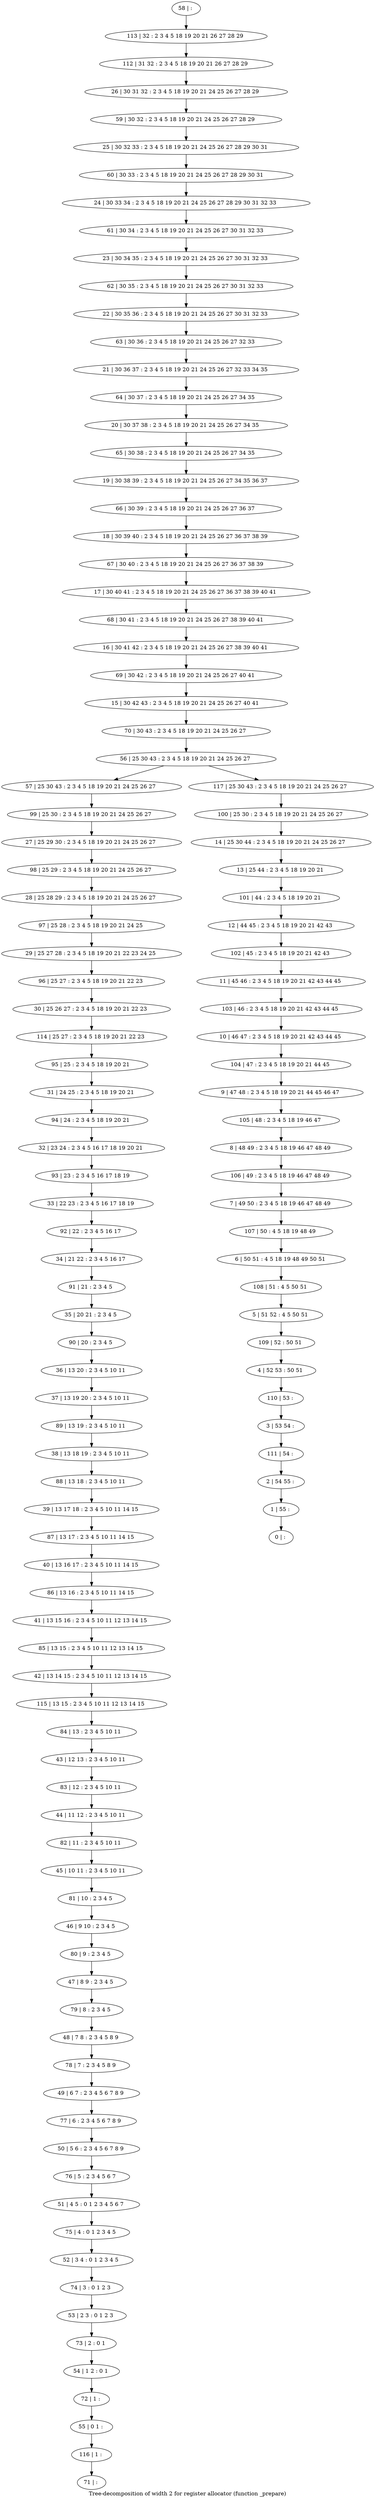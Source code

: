 digraph G {
graph [label="Tree-decomposition of width 2 for register allocator (function _prepare)"]
0[label="0 | : "];
1[label="1 | 55 : "];
2[label="2 | 54 55 : "];
3[label="3 | 53 54 : "];
4[label="4 | 52 53 : 50 51 "];
5[label="5 | 51 52 : 4 5 50 51 "];
6[label="6 | 50 51 : 4 5 18 19 48 49 50 51 "];
7[label="7 | 49 50 : 2 3 4 5 18 19 46 47 48 49 "];
8[label="8 | 48 49 : 2 3 4 5 18 19 46 47 48 49 "];
9[label="9 | 47 48 : 2 3 4 5 18 19 20 21 44 45 46 47 "];
10[label="10 | 46 47 : 2 3 4 5 18 19 20 21 42 43 44 45 "];
11[label="11 | 45 46 : 2 3 4 5 18 19 20 21 42 43 44 45 "];
12[label="12 | 44 45 : 2 3 4 5 18 19 20 21 42 43 "];
13[label="13 | 25 44 : 2 3 4 5 18 19 20 21 "];
14[label="14 | 25 30 44 : 2 3 4 5 18 19 20 21 24 25 26 27 "];
15[label="15 | 30 42 43 : 2 3 4 5 18 19 20 21 24 25 26 27 40 41 "];
16[label="16 | 30 41 42 : 2 3 4 5 18 19 20 21 24 25 26 27 38 39 40 41 "];
17[label="17 | 30 40 41 : 2 3 4 5 18 19 20 21 24 25 26 27 36 37 38 39 40 41 "];
18[label="18 | 30 39 40 : 2 3 4 5 18 19 20 21 24 25 26 27 36 37 38 39 "];
19[label="19 | 30 38 39 : 2 3 4 5 18 19 20 21 24 25 26 27 34 35 36 37 "];
20[label="20 | 30 37 38 : 2 3 4 5 18 19 20 21 24 25 26 27 34 35 "];
21[label="21 | 30 36 37 : 2 3 4 5 18 19 20 21 24 25 26 27 32 33 34 35 "];
22[label="22 | 30 35 36 : 2 3 4 5 18 19 20 21 24 25 26 27 30 31 32 33 "];
23[label="23 | 30 34 35 : 2 3 4 5 18 19 20 21 24 25 26 27 30 31 32 33 "];
24[label="24 | 30 33 34 : 2 3 4 5 18 19 20 21 24 25 26 27 28 29 30 31 32 33 "];
25[label="25 | 30 32 33 : 2 3 4 5 18 19 20 21 24 25 26 27 28 29 30 31 "];
26[label="26 | 30 31 32 : 2 3 4 5 18 19 20 21 24 25 26 27 28 29 "];
27[label="27 | 25 29 30 : 2 3 4 5 18 19 20 21 24 25 26 27 "];
28[label="28 | 25 28 29 : 2 3 4 5 18 19 20 21 24 25 26 27 "];
29[label="29 | 25 27 28 : 2 3 4 5 18 19 20 21 22 23 24 25 "];
30[label="30 | 25 26 27 : 2 3 4 5 18 19 20 21 22 23 "];
31[label="31 | 24 25 : 2 3 4 5 18 19 20 21 "];
32[label="32 | 23 24 : 2 3 4 5 16 17 18 19 20 21 "];
33[label="33 | 22 23 : 2 3 4 5 16 17 18 19 "];
34[label="34 | 21 22 : 2 3 4 5 16 17 "];
35[label="35 | 20 21 : 2 3 4 5 "];
36[label="36 | 13 20 : 2 3 4 5 10 11 "];
37[label="37 | 13 19 20 : 2 3 4 5 10 11 "];
38[label="38 | 13 18 19 : 2 3 4 5 10 11 "];
39[label="39 | 13 17 18 : 2 3 4 5 10 11 14 15 "];
40[label="40 | 13 16 17 : 2 3 4 5 10 11 14 15 "];
41[label="41 | 13 15 16 : 2 3 4 5 10 11 12 13 14 15 "];
42[label="42 | 13 14 15 : 2 3 4 5 10 11 12 13 14 15 "];
43[label="43 | 12 13 : 2 3 4 5 10 11 "];
44[label="44 | 11 12 : 2 3 4 5 10 11 "];
45[label="45 | 10 11 : 2 3 4 5 10 11 "];
46[label="46 | 9 10 : 2 3 4 5 "];
47[label="47 | 8 9 : 2 3 4 5 "];
48[label="48 | 7 8 : 2 3 4 5 8 9 "];
49[label="49 | 6 7 : 2 3 4 5 6 7 8 9 "];
50[label="50 | 5 6 : 2 3 4 5 6 7 8 9 "];
51[label="51 | 4 5 : 0 1 2 3 4 5 6 7 "];
52[label="52 | 3 4 : 0 1 2 3 4 5 "];
53[label="53 | 2 3 : 0 1 2 3 "];
54[label="54 | 1 2 : 0 1 "];
55[label="55 | 0 1 : "];
56[label="56 | 25 30 43 : 2 3 4 5 18 19 20 21 24 25 26 27 "];
57[label="57 | 25 30 43 : 2 3 4 5 18 19 20 21 24 25 26 27 "];
58[label="58 | : "];
59[label="59 | 30 32 : 2 3 4 5 18 19 20 21 24 25 26 27 28 29 "];
60[label="60 | 30 33 : 2 3 4 5 18 19 20 21 24 25 26 27 28 29 30 31 "];
61[label="61 | 30 34 : 2 3 4 5 18 19 20 21 24 25 26 27 30 31 32 33 "];
62[label="62 | 30 35 : 2 3 4 5 18 19 20 21 24 25 26 27 30 31 32 33 "];
63[label="63 | 30 36 : 2 3 4 5 18 19 20 21 24 25 26 27 32 33 "];
64[label="64 | 30 37 : 2 3 4 5 18 19 20 21 24 25 26 27 34 35 "];
65[label="65 | 30 38 : 2 3 4 5 18 19 20 21 24 25 26 27 34 35 "];
66[label="66 | 30 39 : 2 3 4 5 18 19 20 21 24 25 26 27 36 37 "];
67[label="67 | 30 40 : 2 3 4 5 18 19 20 21 24 25 26 27 36 37 38 39 "];
68[label="68 | 30 41 : 2 3 4 5 18 19 20 21 24 25 26 27 38 39 40 41 "];
69[label="69 | 30 42 : 2 3 4 5 18 19 20 21 24 25 26 27 40 41 "];
70[label="70 | 30 43 : 2 3 4 5 18 19 20 21 24 25 26 27 "];
71[label="71 | : "];
72[label="72 | 1 : "];
73[label="73 | 2 : 0 1 "];
74[label="74 | 3 : 0 1 2 3 "];
75[label="75 | 4 : 0 1 2 3 4 5 "];
76[label="76 | 5 : 2 3 4 5 6 7 "];
77[label="77 | 6 : 2 3 4 5 6 7 8 9 "];
78[label="78 | 7 : 2 3 4 5 8 9 "];
79[label="79 | 8 : 2 3 4 5 "];
80[label="80 | 9 : 2 3 4 5 "];
81[label="81 | 10 : 2 3 4 5 "];
82[label="82 | 11 : 2 3 4 5 10 11 "];
83[label="83 | 12 : 2 3 4 5 10 11 "];
84[label="84 | 13 : 2 3 4 5 10 11 "];
85[label="85 | 13 15 : 2 3 4 5 10 11 12 13 14 15 "];
86[label="86 | 13 16 : 2 3 4 5 10 11 14 15 "];
87[label="87 | 13 17 : 2 3 4 5 10 11 14 15 "];
88[label="88 | 13 18 : 2 3 4 5 10 11 "];
89[label="89 | 13 19 : 2 3 4 5 10 11 "];
90[label="90 | 20 : 2 3 4 5 "];
91[label="91 | 21 : 2 3 4 5 "];
92[label="92 | 22 : 2 3 4 5 16 17 "];
93[label="93 | 23 : 2 3 4 5 16 17 18 19 "];
94[label="94 | 24 : 2 3 4 5 18 19 20 21 "];
95[label="95 | 25 : 2 3 4 5 18 19 20 21 "];
96[label="96 | 25 27 : 2 3 4 5 18 19 20 21 22 23 "];
97[label="97 | 25 28 : 2 3 4 5 18 19 20 21 24 25 "];
98[label="98 | 25 29 : 2 3 4 5 18 19 20 21 24 25 26 27 "];
99[label="99 | 25 30 : 2 3 4 5 18 19 20 21 24 25 26 27 "];
100[label="100 | 25 30 : 2 3 4 5 18 19 20 21 24 25 26 27 "];
101[label="101 | 44 : 2 3 4 5 18 19 20 21 "];
102[label="102 | 45 : 2 3 4 5 18 19 20 21 42 43 "];
103[label="103 | 46 : 2 3 4 5 18 19 20 21 42 43 44 45 "];
104[label="104 | 47 : 2 3 4 5 18 19 20 21 44 45 "];
105[label="105 | 48 : 2 3 4 5 18 19 46 47 "];
106[label="106 | 49 : 2 3 4 5 18 19 46 47 48 49 "];
107[label="107 | 50 : 4 5 18 19 48 49 "];
108[label="108 | 51 : 4 5 50 51 "];
109[label="109 | 52 : 50 51 "];
110[label="110 | 53 : "];
111[label="111 | 54 : "];
112[label="112 | 31 32 : 2 3 4 5 18 19 20 21 26 27 28 29 "];
113[label="113 | 32 : 2 3 4 5 18 19 20 21 26 27 28 29 "];
114[label="114 | 25 27 : 2 3 4 5 18 19 20 21 22 23 "];
115[label="115 | 13 15 : 2 3 4 5 10 11 12 13 14 15 "];
116[label="116 | 1 : "];
117[label="117 | 25 30 43 : 2 3 4 5 18 19 20 21 24 25 26 27 "];
36->37 ;
72->55 ;
54->72 ;
73->54 ;
53->73 ;
74->53 ;
52->74 ;
75->52 ;
51->75 ;
76->51 ;
50->76 ;
77->50 ;
49->77 ;
78->49 ;
48->78 ;
79->48 ;
47->79 ;
80->47 ;
46->80 ;
81->46 ;
45->81 ;
82->45 ;
44->82 ;
83->44 ;
43->83 ;
84->43 ;
85->42 ;
41->85 ;
86->41 ;
40->86 ;
87->40 ;
39->87 ;
88->39 ;
38->88 ;
89->38 ;
37->89 ;
90->36 ;
35->90 ;
91->35 ;
34->91 ;
92->34 ;
33->92 ;
93->33 ;
32->93 ;
94->32 ;
31->94 ;
95->31 ;
96->30 ;
29->96 ;
97->29 ;
28->97 ;
98->28 ;
27->98 ;
99->27 ;
57->99 ;
114->95 ;
30->114 ;
115->84 ;
42->115 ;
116->71 ;
55->116 ;
58->113 ;
113->112 ;
112->26 ;
26->59 ;
59->25 ;
25->60 ;
60->24 ;
24->61 ;
61->23 ;
23->62 ;
62->22 ;
22->63 ;
63->21 ;
21->64 ;
64->20 ;
20->65 ;
65->19 ;
19->66 ;
66->18 ;
18->67 ;
67->17 ;
17->68 ;
68->16 ;
16->69 ;
69->15 ;
15->70 ;
70->56 ;
100->14 ;
14->13 ;
13->101 ;
101->12 ;
12->102 ;
102->11 ;
11->103 ;
103->10 ;
10->104 ;
104->9 ;
9->105 ;
105->8 ;
8->106 ;
106->7 ;
7->107 ;
107->6 ;
6->108 ;
108->5 ;
5->109 ;
109->4 ;
4->110 ;
110->3 ;
3->111 ;
111->2 ;
2->1 ;
1->0 ;
117->100 ;
56->57 ;
56->117 ;
}

